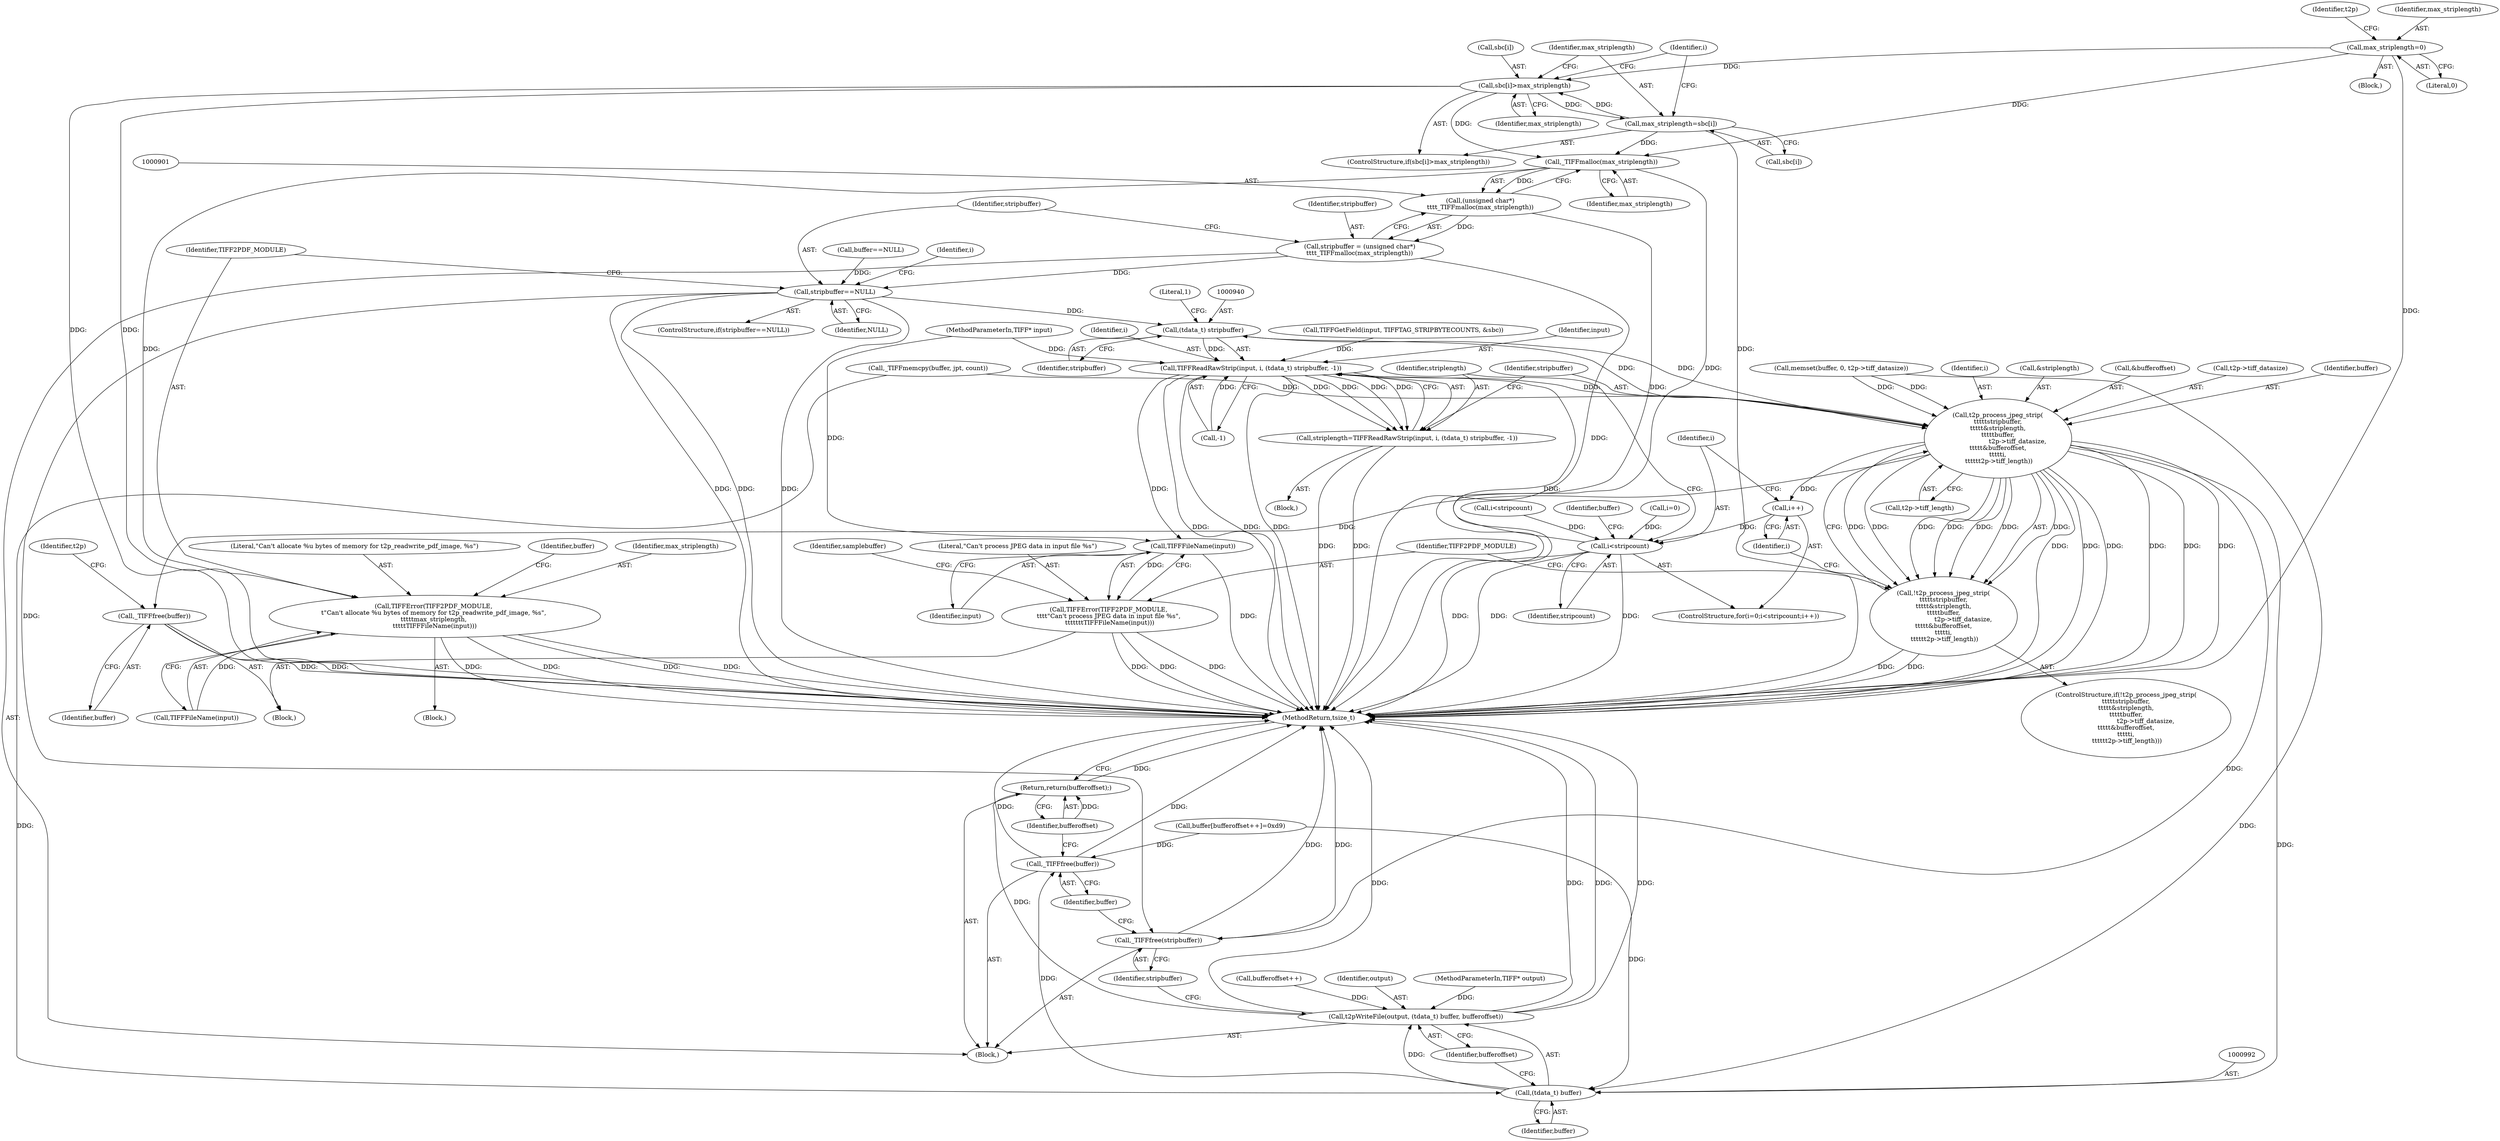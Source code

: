 digraph "0_libtiff_83a4b92815ea04969d494416eaae3d4c6b338e4a#diff-c8b4b355f9b5c06d585b23138e1c185f_4@API" {
"1000902" [label="(Call,_TIFFmalloc(max_striplength))"];
"1000185" [label="(Call,max_striplength=0)"];
"1000888" [label="(Call,sbc[i]>max_striplength)"];
"1000893" [label="(Call,max_striplength=sbc[i])"];
"1000900" [label="(Call,(unsigned char*)\n\t\t\t\t_TIFFmalloc(max_striplength))"];
"1000898" [label="(Call,stripbuffer = (unsigned char*)\n\t\t\t\t_TIFFmalloc(max_striplength))"];
"1000905" [label="(Call,stripbuffer==NULL)"];
"1000939" [label="(Call,(tdata_t) stripbuffer)"];
"1000936" [label="(Call,TIFFReadRawStrip(input, i, (tdata_t) stripbuffer, -1))"];
"1000934" [label="(Call,striplength=TIFFReadRawStrip(input, i, (tdata_t) stripbuffer, -1))"];
"1000946" [label="(Call,t2p_process_jpeg_strip(\n \t\t\t\t\tstripbuffer, \n \t\t\t\t\t&striplength, \n\t\t\t\t\tbuffer,\n                    t2p->tiff_datasize,\n \t\t\t\t\t&bufferoffset, \n \t\t\t\t\ti, \n \t\t\t\t\tt2p->tiff_length))"];
"1000931" [label="(Call,i++)"];
"1000928" [label="(Call,i<stripcount)"];
"1000945" [label="(Call,!t2p_process_jpeg_strip(\n \t\t\t\t\tstripbuffer, \n \t\t\t\t\t&striplength, \n\t\t\t\t\tbuffer,\n                    t2p->tiff_datasize,\n \t\t\t\t\t&bufferoffset, \n \t\t\t\t\ti, \n \t\t\t\t\tt2p->tiff_length))"];
"1000968" [label="(Call,_TIFFfree(buffer))"];
"1000991" [label="(Call,(tdata_t) buffer)"];
"1000989" [label="(Call,t2pWriteFile(output, (tdata_t) buffer, bufferoffset))"];
"1000999" [label="(Return,return(bufferoffset);)"];
"1000997" [label="(Call,_TIFFfree(buffer))"];
"1000995" [label="(Call,_TIFFfree(stripbuffer))"];
"1000964" [label="(Call,TIFFFileName(input))"];
"1000961" [label="(Call,TIFFError(TIFF2PDF_MODULE, \n\t\t\t\t\"Can't process JPEG data in input file %s\", \n\t\t\t\t\t\t\tTIFFFileName(input)))"];
"1000909" [label="(Call,TIFFError(TIFF2PDF_MODULE, \n\t\"Can't allocate %u bytes of memory for t2p_readwrite_pdf_image, %s\", \n\t\t\t\t\tmax_striplength, \n\t\t\t\t\tTIFFFileName(input)))"];
"1000960" [label="(Block,)"];
"1000939" [label="(Call,(tdata_t) stripbuffer)"];
"1000913" [label="(Call,TIFFFileName(input))"];
"1000909" [label="(Call,TIFFError(TIFF2PDF_MODULE, \n\t\"Can't allocate %u bytes of memory for t2p_readwrite_pdf_image, %s\", \n\t\t\t\t\tmax_striplength, \n\t\t\t\t\tTIFFFileName(input)))"];
"1000898" [label="(Call,stripbuffer = (unsigned char*)\n\t\t\t\t_TIFFmalloc(max_striplength))"];
"1000946" [label="(Call,t2p_process_jpeg_strip(\n \t\t\t\t\tstripbuffer, \n \t\t\t\t\t&striplength, \n\t\t\t\t\tbuffer,\n                    t2p->tiff_datasize,\n \t\t\t\t\t&bufferoffset, \n \t\t\t\t\ti, \n \t\t\t\t\tt2p->tiff_length))"];
"1000908" [label="(Block,)"];
"1000191" [label="(Identifier,t2p)"];
"1000994" [label="(Identifier,bufferoffset)"];
"1000957" [label="(Call,t2p->tiff_length)"];
"1000943" [label="(Literal,1)"];
"1000956" [label="(Identifier,i)"];
"1000187" [label="(Literal,0)"];
"1000899" [label="(Identifier,stripbuffer)"];
"1000895" [label="(Call,sbc[i])"];
"1000928" [label="(Call,i<stripcount)"];
"1000945" [label="(Call,!t2p_process_jpeg_strip(\n \t\t\t\t\tstripbuffer, \n \t\t\t\t\t&striplength, \n\t\t\t\t\tbuffer,\n                    t2p->tiff_datasize,\n \t\t\t\t\t&bufferoffset, \n \t\t\t\t\ti, \n \t\t\t\t\tt2p->tiff_length))"];
"1000912" [label="(Identifier,max_striplength)"];
"1000894" [label="(Identifier,max_striplength)"];
"1000926" [label="(Identifier,i)"];
"1000948" [label="(Call,&striplength)"];
"1000986" [label="(Call,bufferoffset++)"];
"1000906" [label="(Identifier,stripbuffer)"];
"1000900" [label="(Call,(unsigned char*)\n\t\t\t\t_TIFFmalloc(max_striplength))"];
"1000887" [label="(ControlStructure,if(sbc[i]>max_striplength))"];
"1000954" [label="(Call,&bufferoffset)"];
"1000968" [label="(Call,_TIFFfree(buffer))"];
"1000893" [label="(Call,max_striplength=sbc[i])"];
"1000911" [label="(Literal,\"Can't allocate %u bytes of memory for t2p_readwrite_pdf_image, %s\")"];
"1000965" [label="(Identifier,input)"];
"1000902" [label="(Call,_TIFFmalloc(max_striplength))"];
"1000934" [label="(Call,striplength=TIFFReadRawStrip(input, i, (tdata_t) stripbuffer, -1))"];
"1000995" [label="(Call,_TIFFfree(stripbuffer))"];
"1000962" [label="(Identifier,TIFF2PDF_MODULE)"];
"1000816" [label="(Call,buffer==NULL)"];
"1000996" [label="(Identifier,stripbuffer)"];
"1000961" [label="(Call,TIFFError(TIFF2PDF_MODULE, \n\t\t\t\t\"Can't process JPEG data in input file %s\", \n\t\t\t\t\t\t\tTIFFFileName(input)))"];
"1000983" [label="(Call,buffer[bufferoffset++]=0xd9)"];
"1001000" [label="(Identifier,bufferoffset)"];
"1000904" [label="(ControlStructure,if(stripbuffer==NULL))"];
"1000998" [label="(Identifier,buffer)"];
"1000990" [label="(Identifier,output)"];
"1000964" [label="(Call,TIFFFileName(input))"];
"1000951" [label="(Call,t2p->tiff_datasize)"];
"1000972" [label="(Identifier,t2p)"];
"1000881" [label="(Call,i<stripcount)"];
"1001945" [label="(MethodReturn,tsize_t)"];
"1000947" [label="(Identifier,stripbuffer)"];
"1000105" [label="(MethodParameterIn,TIFF* input)"];
"1000932" [label="(Identifier,i)"];
"1000967" [label="(Identifier,samplebuffer)"];
"1000859" [label="(Call,_TIFFmemcpy(buffer, jpt, count))"];
"1000888" [label="(Call,sbc[i]>max_striplength)"];
"1000969" [label="(Identifier,buffer)"];
"1000950" [label="(Identifier,buffer)"];
"1000106" [label="(MethodParameterIn,TIFF* output)"];
"1000929" [label="(Identifier,i)"];
"1000186" [label="(Identifier,max_striplength)"];
"1000916" [label="(Identifier,buffer)"];
"1000991" [label="(Call,(tdata_t) buffer)"];
"1000997" [label="(Call,_TIFFfree(buffer))"];
"1000942" [label="(Call,-1)"];
"1000944" [label="(ControlStructure,if(!t2p_process_jpeg_strip(\n \t\t\t\t\tstripbuffer, \n \t\t\t\t\t&striplength, \n\t\t\t\t\tbuffer,\n                    t2p->tiff_datasize,\n \t\t\t\t\t&bufferoffset, \n \t\t\t\t\ti, \n \t\t\t\t\tt2p->tiff_length)))"];
"1000872" [label="(Call,TIFFGetField(input, TIFFTAG_STRIPBYTECOUNTS, &sbc))"];
"1000905" [label="(Call,stripbuffer==NULL)"];
"1000107" [label="(Block,)"];
"1000185" [label="(Call,max_striplength=0)"];
"1000979" [label="(Identifier,buffer)"];
"1000885" [label="(Identifier,i)"];
"1000907" [label="(Identifier,NULL)"];
"1000935" [label="(Identifier,striplength)"];
"1000993" [label="(Identifier,buffer)"];
"1000963" [label="(Literal,\"Can't process JPEG data in input file %s\")"];
"1000937" [label="(Identifier,input)"];
"1000837" [label="(Call,memset(buffer, 0, t2p->tiff_datasize))"];
"1000933" [label="(Block,)"];
"1000930" [label="(Identifier,stripcount)"];
"1000989" [label="(Call,t2pWriteFile(output, (tdata_t) buffer, bufferoffset))"];
"1000931" [label="(Call,i++)"];
"1000938" [label="(Identifier,i)"];
"1000925" [label="(Call,i=0)"];
"1000999" [label="(Return,return(bufferoffset);)"];
"1000802" [label="(Block,)"];
"1000910" [label="(Identifier,TIFF2PDF_MODULE)"];
"1000903" [label="(Identifier,max_striplength)"];
"1000936" [label="(Call,TIFFReadRawStrip(input, i, (tdata_t) stripbuffer, -1))"];
"1000889" [label="(Call,sbc[i])"];
"1000941" [label="(Identifier,stripbuffer)"];
"1000924" [label="(ControlStructure,for(i=0;i<stripcount;i++))"];
"1000892" [label="(Identifier,max_striplength)"];
"1000902" -> "1000900"  [label="AST: "];
"1000902" -> "1000903"  [label="CFG: "];
"1000903" -> "1000902"  [label="AST: "];
"1000900" -> "1000902"  [label="CFG: "];
"1000902" -> "1001945"  [label="DDG: "];
"1000902" -> "1000900"  [label="DDG: "];
"1000185" -> "1000902"  [label="DDG: "];
"1000888" -> "1000902"  [label="DDG: "];
"1000893" -> "1000902"  [label="DDG: "];
"1000902" -> "1000909"  [label="DDG: "];
"1000185" -> "1000107"  [label="AST: "];
"1000185" -> "1000187"  [label="CFG: "];
"1000186" -> "1000185"  [label="AST: "];
"1000187" -> "1000185"  [label="AST: "];
"1000191" -> "1000185"  [label="CFG: "];
"1000185" -> "1001945"  [label="DDG: "];
"1000185" -> "1000888"  [label="DDG: "];
"1000888" -> "1000887"  [label="AST: "];
"1000888" -> "1000892"  [label="CFG: "];
"1000889" -> "1000888"  [label="AST: "];
"1000892" -> "1000888"  [label="AST: "];
"1000894" -> "1000888"  [label="CFG: "];
"1000885" -> "1000888"  [label="CFG: "];
"1000888" -> "1001945"  [label="DDG: "];
"1000888" -> "1001945"  [label="DDG: "];
"1000893" -> "1000888"  [label="DDG: "];
"1000888" -> "1000893"  [label="DDG: "];
"1000893" -> "1000887"  [label="AST: "];
"1000893" -> "1000895"  [label="CFG: "];
"1000894" -> "1000893"  [label="AST: "];
"1000895" -> "1000893"  [label="AST: "];
"1000885" -> "1000893"  [label="CFG: "];
"1000893" -> "1001945"  [label="DDG: "];
"1000900" -> "1000898"  [label="AST: "];
"1000901" -> "1000900"  [label="AST: "];
"1000898" -> "1000900"  [label="CFG: "];
"1000900" -> "1001945"  [label="DDG: "];
"1000900" -> "1000898"  [label="DDG: "];
"1000898" -> "1000802"  [label="AST: "];
"1000899" -> "1000898"  [label="AST: "];
"1000906" -> "1000898"  [label="CFG: "];
"1000898" -> "1001945"  [label="DDG: "];
"1000898" -> "1000905"  [label="DDG: "];
"1000905" -> "1000904"  [label="AST: "];
"1000905" -> "1000907"  [label="CFG: "];
"1000906" -> "1000905"  [label="AST: "];
"1000907" -> "1000905"  [label="AST: "];
"1000910" -> "1000905"  [label="CFG: "];
"1000926" -> "1000905"  [label="CFG: "];
"1000905" -> "1001945"  [label="DDG: "];
"1000905" -> "1001945"  [label="DDG: "];
"1000905" -> "1001945"  [label="DDG: "];
"1000816" -> "1000905"  [label="DDG: "];
"1000905" -> "1000939"  [label="DDG: "];
"1000905" -> "1000995"  [label="DDG: "];
"1000939" -> "1000936"  [label="AST: "];
"1000939" -> "1000941"  [label="CFG: "];
"1000940" -> "1000939"  [label="AST: "];
"1000941" -> "1000939"  [label="AST: "];
"1000943" -> "1000939"  [label="CFG: "];
"1000939" -> "1000936"  [label="DDG: "];
"1000946" -> "1000939"  [label="DDG: "];
"1000939" -> "1000946"  [label="DDG: "];
"1000936" -> "1000934"  [label="AST: "];
"1000936" -> "1000942"  [label="CFG: "];
"1000937" -> "1000936"  [label="AST: "];
"1000938" -> "1000936"  [label="AST: "];
"1000942" -> "1000936"  [label="AST: "];
"1000934" -> "1000936"  [label="CFG: "];
"1000936" -> "1001945"  [label="DDG: "];
"1000936" -> "1001945"  [label="DDG: "];
"1000936" -> "1001945"  [label="DDG: "];
"1000936" -> "1000934"  [label="DDG: "];
"1000936" -> "1000934"  [label="DDG: "];
"1000936" -> "1000934"  [label="DDG: "];
"1000936" -> "1000934"  [label="DDG: "];
"1000872" -> "1000936"  [label="DDG: "];
"1000105" -> "1000936"  [label="DDG: "];
"1000928" -> "1000936"  [label="DDG: "];
"1000942" -> "1000936"  [label="DDG: "];
"1000936" -> "1000946"  [label="DDG: "];
"1000936" -> "1000964"  [label="DDG: "];
"1000934" -> "1000933"  [label="AST: "];
"1000935" -> "1000934"  [label="AST: "];
"1000947" -> "1000934"  [label="CFG: "];
"1000934" -> "1001945"  [label="DDG: "];
"1000934" -> "1001945"  [label="DDG: "];
"1000946" -> "1000945"  [label="AST: "];
"1000946" -> "1000957"  [label="CFG: "];
"1000947" -> "1000946"  [label="AST: "];
"1000948" -> "1000946"  [label="AST: "];
"1000950" -> "1000946"  [label="AST: "];
"1000951" -> "1000946"  [label="AST: "];
"1000954" -> "1000946"  [label="AST: "];
"1000956" -> "1000946"  [label="AST: "];
"1000957" -> "1000946"  [label="AST: "];
"1000945" -> "1000946"  [label="CFG: "];
"1000946" -> "1001945"  [label="DDG: "];
"1000946" -> "1001945"  [label="DDG: "];
"1000946" -> "1001945"  [label="DDG: "];
"1000946" -> "1001945"  [label="DDG: "];
"1000946" -> "1001945"  [label="DDG: "];
"1000946" -> "1001945"  [label="DDG: "];
"1000946" -> "1000931"  [label="DDG: "];
"1000946" -> "1000945"  [label="DDG: "];
"1000946" -> "1000945"  [label="DDG: "];
"1000946" -> "1000945"  [label="DDG: "];
"1000946" -> "1000945"  [label="DDG: "];
"1000946" -> "1000945"  [label="DDG: "];
"1000946" -> "1000945"  [label="DDG: "];
"1000946" -> "1000945"  [label="DDG: "];
"1000837" -> "1000946"  [label="DDG: "];
"1000837" -> "1000946"  [label="DDG: "];
"1000859" -> "1000946"  [label="DDG: "];
"1000946" -> "1000968"  [label="DDG: "];
"1000946" -> "1000991"  [label="DDG: "];
"1000946" -> "1000995"  [label="DDG: "];
"1000931" -> "1000924"  [label="AST: "];
"1000931" -> "1000932"  [label="CFG: "];
"1000932" -> "1000931"  [label="AST: "];
"1000929" -> "1000931"  [label="CFG: "];
"1000931" -> "1000928"  [label="DDG: "];
"1000928" -> "1000924"  [label="AST: "];
"1000928" -> "1000930"  [label="CFG: "];
"1000929" -> "1000928"  [label="AST: "];
"1000930" -> "1000928"  [label="AST: "];
"1000935" -> "1000928"  [label="CFG: "];
"1000979" -> "1000928"  [label="CFG: "];
"1000928" -> "1001945"  [label="DDG: "];
"1000928" -> "1001945"  [label="DDG: "];
"1000928" -> "1001945"  [label="DDG: "];
"1000925" -> "1000928"  [label="DDG: "];
"1000881" -> "1000928"  [label="DDG: "];
"1000945" -> "1000944"  [label="AST: "];
"1000962" -> "1000945"  [label="CFG: "];
"1000932" -> "1000945"  [label="CFG: "];
"1000945" -> "1001945"  [label="DDG: "];
"1000945" -> "1001945"  [label="DDG: "];
"1000968" -> "1000960"  [label="AST: "];
"1000968" -> "1000969"  [label="CFG: "];
"1000969" -> "1000968"  [label="AST: "];
"1000972" -> "1000968"  [label="CFG: "];
"1000968" -> "1001945"  [label="DDG: "];
"1000968" -> "1001945"  [label="DDG: "];
"1000991" -> "1000989"  [label="AST: "];
"1000991" -> "1000993"  [label="CFG: "];
"1000992" -> "1000991"  [label="AST: "];
"1000993" -> "1000991"  [label="AST: "];
"1000994" -> "1000991"  [label="CFG: "];
"1000991" -> "1000989"  [label="DDG: "];
"1000859" -> "1000991"  [label="DDG: "];
"1000983" -> "1000991"  [label="DDG: "];
"1000837" -> "1000991"  [label="DDG: "];
"1000991" -> "1000997"  [label="DDG: "];
"1000989" -> "1000802"  [label="AST: "];
"1000989" -> "1000994"  [label="CFG: "];
"1000990" -> "1000989"  [label="AST: "];
"1000994" -> "1000989"  [label="AST: "];
"1000996" -> "1000989"  [label="CFG: "];
"1000989" -> "1001945"  [label="DDG: "];
"1000989" -> "1001945"  [label="DDG: "];
"1000989" -> "1001945"  [label="DDG: "];
"1000989" -> "1001945"  [label="DDG: "];
"1000106" -> "1000989"  [label="DDG: "];
"1000986" -> "1000989"  [label="DDG: "];
"1000989" -> "1000999"  [label="DDG: "];
"1000999" -> "1000802"  [label="AST: "];
"1000999" -> "1001000"  [label="CFG: "];
"1001000" -> "1000999"  [label="AST: "];
"1001945" -> "1000999"  [label="CFG: "];
"1000999" -> "1001945"  [label="DDG: "];
"1001000" -> "1000999"  [label="DDG: "];
"1000997" -> "1000802"  [label="AST: "];
"1000997" -> "1000998"  [label="CFG: "];
"1000998" -> "1000997"  [label="AST: "];
"1001000" -> "1000997"  [label="CFG: "];
"1000997" -> "1001945"  [label="DDG: "];
"1000997" -> "1001945"  [label="DDG: "];
"1000983" -> "1000997"  [label="DDG: "];
"1000995" -> "1000802"  [label="AST: "];
"1000995" -> "1000996"  [label="CFG: "];
"1000996" -> "1000995"  [label="AST: "];
"1000998" -> "1000995"  [label="CFG: "];
"1000995" -> "1001945"  [label="DDG: "];
"1000995" -> "1001945"  [label="DDG: "];
"1000964" -> "1000961"  [label="AST: "];
"1000964" -> "1000965"  [label="CFG: "];
"1000965" -> "1000964"  [label="AST: "];
"1000961" -> "1000964"  [label="CFG: "];
"1000964" -> "1001945"  [label="DDG: "];
"1000964" -> "1000961"  [label="DDG: "];
"1000105" -> "1000964"  [label="DDG: "];
"1000961" -> "1000960"  [label="AST: "];
"1000962" -> "1000961"  [label="AST: "];
"1000963" -> "1000961"  [label="AST: "];
"1000967" -> "1000961"  [label="CFG: "];
"1000961" -> "1001945"  [label="DDG: "];
"1000961" -> "1001945"  [label="DDG: "];
"1000961" -> "1001945"  [label="DDG: "];
"1000909" -> "1000908"  [label="AST: "];
"1000909" -> "1000913"  [label="CFG: "];
"1000910" -> "1000909"  [label="AST: "];
"1000911" -> "1000909"  [label="AST: "];
"1000912" -> "1000909"  [label="AST: "];
"1000913" -> "1000909"  [label="AST: "];
"1000916" -> "1000909"  [label="CFG: "];
"1000909" -> "1001945"  [label="DDG: "];
"1000909" -> "1001945"  [label="DDG: "];
"1000909" -> "1001945"  [label="DDG: "];
"1000909" -> "1001945"  [label="DDG: "];
"1000913" -> "1000909"  [label="DDG: "];
}

